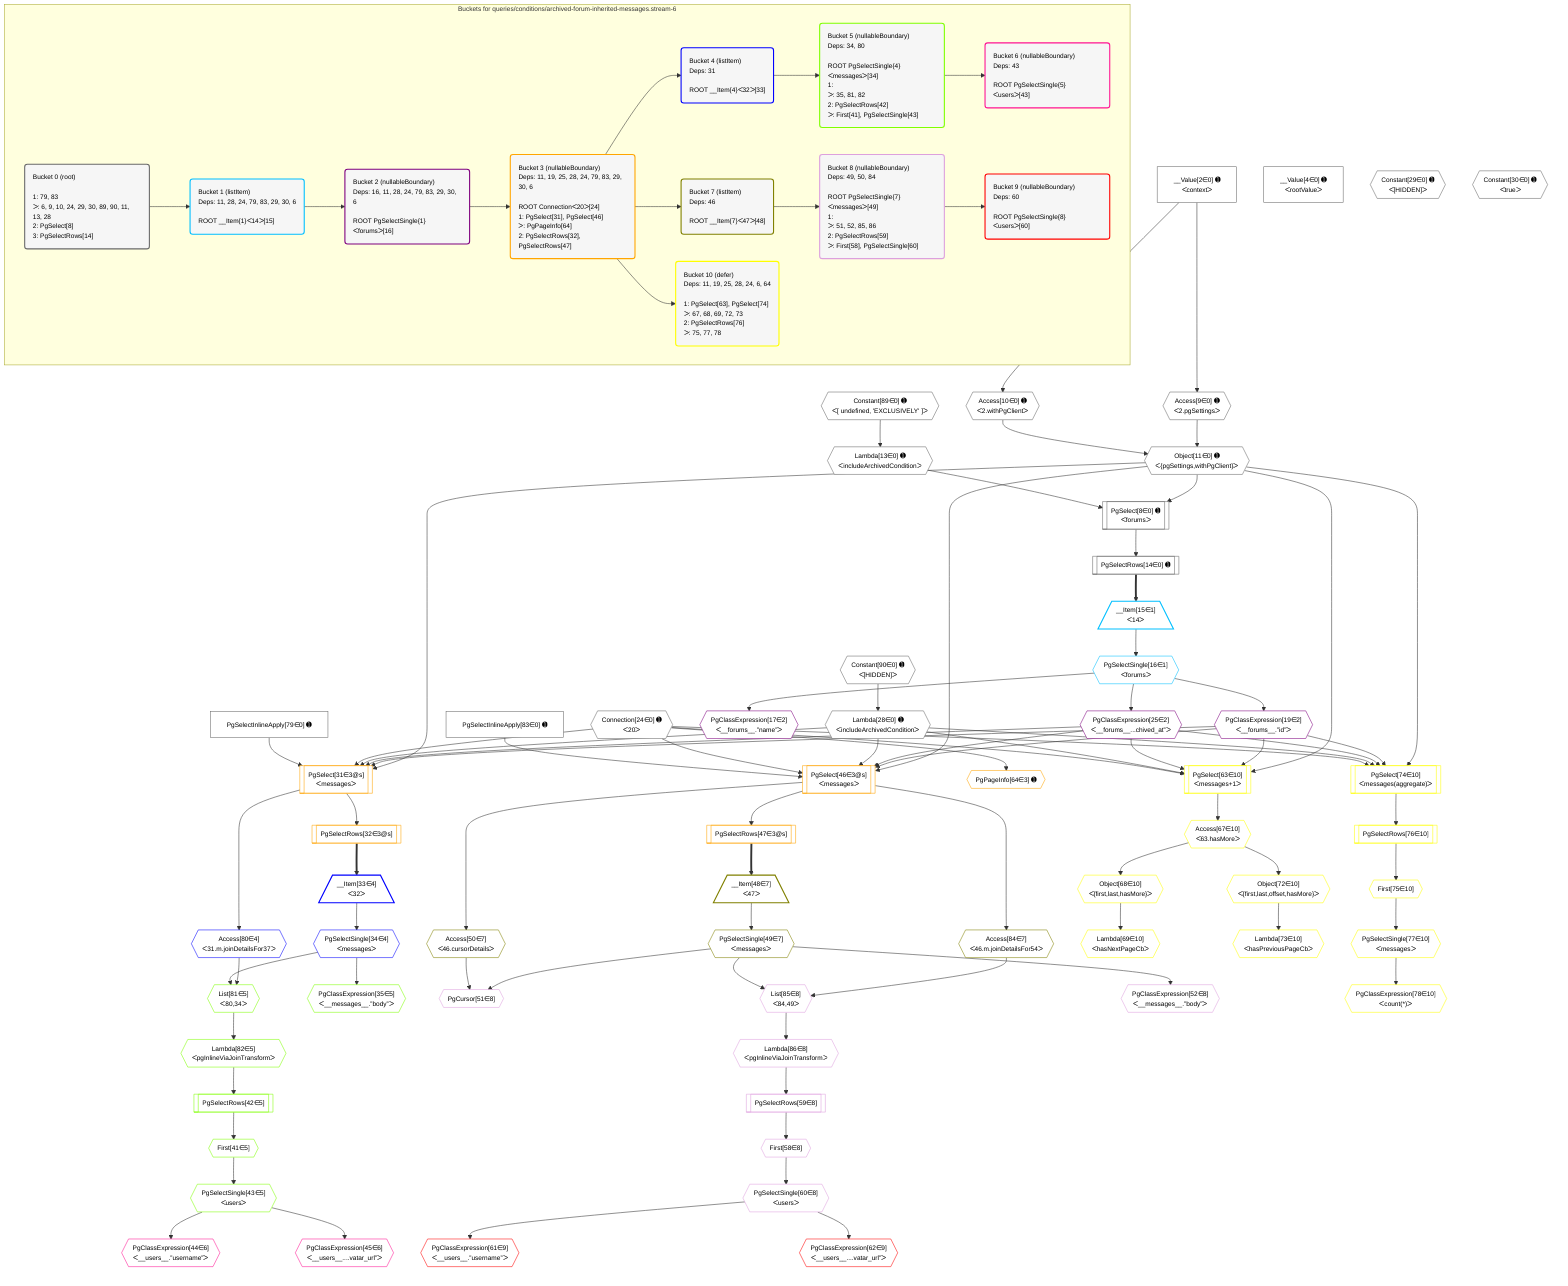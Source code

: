 %%{init: {'themeVariables': { 'fontSize': '12px'}}}%%
graph TD
    classDef path fill:#eee,stroke:#000,color:#000
    classDef plan fill:#fff,stroke-width:1px,color:#000
    classDef itemplan fill:#fff,stroke-width:2px,color:#000
    classDef unbatchedplan fill:#dff,stroke-width:1px,color:#000
    classDef sideeffectplan fill:#fcc,stroke-width:2px,color:#000
    classDef bucket fill:#f6f6f6,color:#000,stroke-width:2px,text-align:left


    %% plan dependencies
    PgSelect8[["PgSelect[8∈0] ➊<br />ᐸforumsᐳ"]]:::plan
    Object11{{"Object[11∈0] ➊<br />ᐸ{pgSettings,withPgClient}ᐳ"}}:::plan
    Lambda13{{"Lambda[13∈0] ➊<br />ᐸincludeArchivedConditionᐳ"}}:::plan
    Object11 & Lambda13 --> PgSelect8
    Access9{{"Access[9∈0] ➊<br />ᐸ2.pgSettingsᐳ"}}:::plan
    Access10{{"Access[10∈0] ➊<br />ᐸ2.withPgClientᐳ"}}:::plan
    Access9 & Access10 --> Object11
    __Value2["__Value[2∈0] ➊<br />ᐸcontextᐳ"]:::plan
    __Value2 --> Access9
    __Value2 --> Access10
    Constant89{{"Constant[89∈0] ➊<br />ᐸ[ undefined, 'EXCLUSIVELY' ]ᐳ"}}:::plan
    Constant89 --> Lambda13
    PgSelectRows14[["PgSelectRows[14∈0] ➊"]]:::plan
    PgSelect8 --> PgSelectRows14
    Lambda28{{"Lambda[28∈0] ➊<br />ᐸincludeArchivedConditionᐳ"}}:::plan
    Constant90{{"Constant[90∈0] ➊<br />ᐸ[HIDDEN]ᐳ"}}:::plan
    Constant90 --> Lambda28
    __Value4["__Value[4∈0] ➊<br />ᐸrootValueᐳ"]:::plan
    Connection24{{"Connection[24∈0] ➊<br />ᐸ20ᐳ"}}:::plan
    Constant29{{"Constant[29∈0] ➊<br />ᐸ[HIDDEN]ᐳ"}}:::plan
    Constant30{{"Constant[30∈0] ➊<br />ᐸtrueᐳ"}}:::plan
    PgSelectInlineApply79["PgSelectInlineApply[79∈0] ➊"]:::plan
    PgSelectInlineApply83["PgSelectInlineApply[83∈0] ➊"]:::plan
    __Item15[/"__Item[15∈1]<br />ᐸ14ᐳ"\]:::itemplan
    PgSelectRows14 ==> __Item15
    PgSelectSingle16{{"PgSelectSingle[16∈1]<br />ᐸforumsᐳ"}}:::plan
    __Item15 --> PgSelectSingle16
    PgClassExpression17{{"PgClassExpression[17∈2]<br />ᐸ__forums__.”name”ᐳ"}}:::plan
    PgSelectSingle16 --> PgClassExpression17
    PgClassExpression19{{"PgClassExpression[19∈2]<br />ᐸ__forums__.”id”ᐳ"}}:::plan
    PgSelectSingle16 --> PgClassExpression19
    PgClassExpression25{{"PgClassExpression[25∈2]<br />ᐸ__forums__...chived_at”ᐳ"}}:::plan
    PgSelectSingle16 --> PgClassExpression25
    PgSelect31[["PgSelect[31∈3@s]<br />ᐸmessagesᐳ"]]:::plan
    Object11 & PgClassExpression19 & PgClassExpression25 & Lambda28 & Connection24 & PgSelectInlineApply79 --> PgSelect31
    PgSelect46[["PgSelect[46∈3@s]<br />ᐸmessagesᐳ"]]:::plan
    Object11 & PgClassExpression19 & PgClassExpression25 & Lambda28 & Connection24 & PgSelectInlineApply83 --> PgSelect46
    PgSelectRows32[["PgSelectRows[32∈3@s]"]]:::plan
    PgSelect31 --> PgSelectRows32
    PgSelectRows47[["PgSelectRows[47∈3@s]"]]:::plan
    PgSelect46 --> PgSelectRows47
    PgPageInfo64{{"PgPageInfo[64∈3] ➊"}}:::plan
    Connection24 --> PgPageInfo64
    __Item33[/"__Item[33∈4]<br />ᐸ32ᐳ"\]:::itemplan
    PgSelectRows32 ==> __Item33
    PgSelectSingle34{{"PgSelectSingle[34∈4]<br />ᐸmessagesᐳ"}}:::plan
    __Item33 --> PgSelectSingle34
    Access80{{"Access[80∈4]<br />ᐸ31.m.joinDetailsFor37ᐳ"}}:::plan
    PgSelect31 --> Access80
    List81{{"List[81∈5]<br />ᐸ80,34ᐳ"}}:::plan
    Access80 & PgSelectSingle34 --> List81
    PgClassExpression35{{"PgClassExpression[35∈5]<br />ᐸ__messages__.”body”ᐳ"}}:::plan
    PgSelectSingle34 --> PgClassExpression35
    First41{{"First[41∈5]"}}:::plan
    PgSelectRows42[["PgSelectRows[42∈5]"]]:::plan
    PgSelectRows42 --> First41
    Lambda82{{"Lambda[82∈5]<br />ᐸpgInlineViaJoinTransformᐳ"}}:::plan
    Lambda82 --> PgSelectRows42
    PgSelectSingle43{{"PgSelectSingle[43∈5]<br />ᐸusersᐳ"}}:::plan
    First41 --> PgSelectSingle43
    List81 --> Lambda82
    PgClassExpression44{{"PgClassExpression[44∈6]<br />ᐸ__users__.”username”ᐳ"}}:::plan
    PgSelectSingle43 --> PgClassExpression44
    PgClassExpression45{{"PgClassExpression[45∈6]<br />ᐸ__users__....vatar_url”ᐳ"}}:::plan
    PgSelectSingle43 --> PgClassExpression45
    __Item48[/"__Item[48∈7]<br />ᐸ47ᐳ"\]:::itemplan
    PgSelectRows47 ==> __Item48
    PgSelectSingle49{{"PgSelectSingle[49∈7]<br />ᐸmessagesᐳ"}}:::plan
    __Item48 --> PgSelectSingle49
    Access50{{"Access[50∈7]<br />ᐸ46.cursorDetailsᐳ"}}:::plan
    PgSelect46 --> Access50
    Access84{{"Access[84∈7]<br />ᐸ46.m.joinDetailsFor54ᐳ"}}:::plan
    PgSelect46 --> Access84
    PgCursor51{{"PgCursor[51∈8]"}}:::plan
    PgSelectSingle49 & Access50 --> PgCursor51
    List85{{"List[85∈8]<br />ᐸ84,49ᐳ"}}:::plan
    Access84 & PgSelectSingle49 --> List85
    PgClassExpression52{{"PgClassExpression[52∈8]<br />ᐸ__messages__.”body”ᐳ"}}:::plan
    PgSelectSingle49 --> PgClassExpression52
    First58{{"First[58∈8]"}}:::plan
    PgSelectRows59[["PgSelectRows[59∈8]"]]:::plan
    PgSelectRows59 --> First58
    Lambda86{{"Lambda[86∈8]<br />ᐸpgInlineViaJoinTransformᐳ"}}:::plan
    Lambda86 --> PgSelectRows59
    PgSelectSingle60{{"PgSelectSingle[60∈8]<br />ᐸusersᐳ"}}:::plan
    First58 --> PgSelectSingle60
    List85 --> Lambda86
    PgClassExpression61{{"PgClassExpression[61∈9]<br />ᐸ__users__.”username”ᐳ"}}:::plan
    PgSelectSingle60 --> PgClassExpression61
    PgClassExpression62{{"PgClassExpression[62∈9]<br />ᐸ__users__....vatar_url”ᐳ"}}:::plan
    PgSelectSingle60 --> PgClassExpression62
    PgSelect63[["PgSelect[63∈10]<br />ᐸmessages+1ᐳ"]]:::plan
    Object11 & PgClassExpression19 & PgClassExpression25 & Lambda28 & Connection24 --> PgSelect63
    PgSelect74[["PgSelect[74∈10]<br />ᐸmessages(aggregate)ᐳ"]]:::plan
    Object11 & PgClassExpression19 & PgClassExpression25 & Lambda28 & Connection24 --> PgSelect74
    Object72{{"Object[72∈10]<br />ᐸ{first,last,offset,hasMore}ᐳ"}}:::plan
    Access67{{"Access[67∈10]<br />ᐸ63.hasMoreᐳ"}}:::plan
    Access67 --> Object72
    Object68{{"Object[68∈10]<br />ᐸ{first,last,hasMore}ᐳ"}}:::plan
    Access67 --> Object68
    PgSelect63 --> Access67
    Lambda69{{"Lambda[69∈10]<br />ᐸhasNextPageCbᐳ"}}:::plan
    Object68 --> Lambda69
    Lambda73{{"Lambda[73∈10]<br />ᐸhasPreviousPageCbᐳ"}}:::plan
    Object72 --> Lambda73
    First75{{"First[75∈10]"}}:::plan
    PgSelectRows76[["PgSelectRows[76∈10]"]]:::plan
    PgSelectRows76 --> First75
    PgSelect74 --> PgSelectRows76
    PgSelectSingle77{{"PgSelectSingle[77∈10]<br />ᐸmessagesᐳ"}}:::plan
    First75 --> PgSelectSingle77
    PgClassExpression78{{"PgClassExpression[78∈10]<br />ᐸcount(*)ᐳ"}}:::plan
    PgSelectSingle77 --> PgClassExpression78

    %% define steps

    subgraph "Buckets for queries/conditions/archived-forum-inherited-messages.stream-6"
    Bucket0("Bucket 0 (root)<br /><br />1: 79, 83<br />ᐳ: 6, 9, 10, 24, 29, 30, 89, 90, 11, 13, 28<br />2: PgSelect[8]<br />3: PgSelectRows[14]"):::bucket
    classDef bucket0 stroke:#696969
    class Bucket0,__Value2,__Value4,PgSelect8,Access9,Access10,Object11,Lambda13,PgSelectRows14,Connection24,Lambda28,Constant29,Constant30,PgSelectInlineApply79,PgSelectInlineApply83,Constant89,Constant90 bucket0
    Bucket1("Bucket 1 (listItem)<br />Deps: 11, 28, 24, 79, 83, 29, 30, 6<br /><br />ROOT __Item{1}ᐸ14ᐳ[15]"):::bucket
    classDef bucket1 stroke:#00bfff
    class Bucket1,__Item15,PgSelectSingle16 bucket1
    Bucket2("Bucket 2 (nullableBoundary)<br />Deps: 16, 11, 28, 24, 79, 83, 29, 30, 6<br /><br />ROOT PgSelectSingle{1}ᐸforumsᐳ[16]"):::bucket
    classDef bucket2 stroke:#7f007f
    class Bucket2,PgClassExpression17,PgClassExpression19,PgClassExpression25 bucket2
    Bucket3("Bucket 3 (nullableBoundary)<br />Deps: 11, 19, 25, 28, 24, 79, 83, 29, 30, 6<br /><br />ROOT Connectionᐸ20ᐳ[24]<br />1: PgSelect[31], PgSelect[46]<br />ᐳ: PgPageInfo[64]<br />2: PgSelectRows[32], PgSelectRows[47]"):::bucket
    classDef bucket3 stroke:#ffa500
    class Bucket3,PgSelect31,PgSelectRows32,PgSelect46,PgSelectRows47,PgPageInfo64 bucket3
    Bucket4("Bucket 4 (listItem)<br />Deps: 31<br /><br />ROOT __Item{4}ᐸ32ᐳ[33]"):::bucket
    classDef bucket4 stroke:#0000ff
    class Bucket4,__Item33,PgSelectSingle34,Access80 bucket4
    Bucket5("Bucket 5 (nullableBoundary)<br />Deps: 34, 80<br /><br />ROOT PgSelectSingle{4}ᐸmessagesᐳ[34]<br />1: <br />ᐳ: 35, 81, 82<br />2: PgSelectRows[42]<br />ᐳ: First[41], PgSelectSingle[43]"):::bucket
    classDef bucket5 stroke:#7fff00
    class Bucket5,PgClassExpression35,First41,PgSelectRows42,PgSelectSingle43,List81,Lambda82 bucket5
    Bucket6("Bucket 6 (nullableBoundary)<br />Deps: 43<br /><br />ROOT PgSelectSingle{5}ᐸusersᐳ[43]"):::bucket
    classDef bucket6 stroke:#ff1493
    class Bucket6,PgClassExpression44,PgClassExpression45 bucket6
    Bucket7("Bucket 7 (listItem)<br />Deps: 46<br /><br />ROOT __Item{7}ᐸ47ᐳ[48]"):::bucket
    classDef bucket7 stroke:#808000
    class Bucket7,__Item48,PgSelectSingle49,Access50,Access84 bucket7
    Bucket8("Bucket 8 (nullableBoundary)<br />Deps: 49, 50, 84<br /><br />ROOT PgSelectSingle{7}ᐸmessagesᐳ[49]<br />1: <br />ᐳ: 51, 52, 85, 86<br />2: PgSelectRows[59]<br />ᐳ: First[58], PgSelectSingle[60]"):::bucket
    classDef bucket8 stroke:#dda0dd
    class Bucket8,PgCursor51,PgClassExpression52,First58,PgSelectRows59,PgSelectSingle60,List85,Lambda86 bucket8
    Bucket9("Bucket 9 (nullableBoundary)<br />Deps: 60<br /><br />ROOT PgSelectSingle{8}ᐸusersᐳ[60]"):::bucket
    classDef bucket9 stroke:#ff0000
    class Bucket9,PgClassExpression61,PgClassExpression62 bucket9
    Bucket10("Bucket 10 (defer)<br />Deps: 11, 19, 25, 28, 24, 6, 64<br /><br />1: PgSelect[63], PgSelect[74]<br />ᐳ: 67, 68, 69, 72, 73<br />2: PgSelectRows[76]<br />ᐳ: 75, 77, 78"):::bucket
    classDef bucket10 stroke:#ffff00
    class Bucket10,PgSelect63,Access67,Object68,Lambda69,Object72,Lambda73,PgSelect74,First75,PgSelectRows76,PgSelectSingle77,PgClassExpression78 bucket10
    Bucket0 --> Bucket1
    Bucket1 --> Bucket2
    Bucket2 --> Bucket3
    Bucket3 --> Bucket4 & Bucket7 & Bucket10
    Bucket4 --> Bucket5
    Bucket5 --> Bucket6
    Bucket7 --> Bucket8
    Bucket8 --> Bucket9
    end